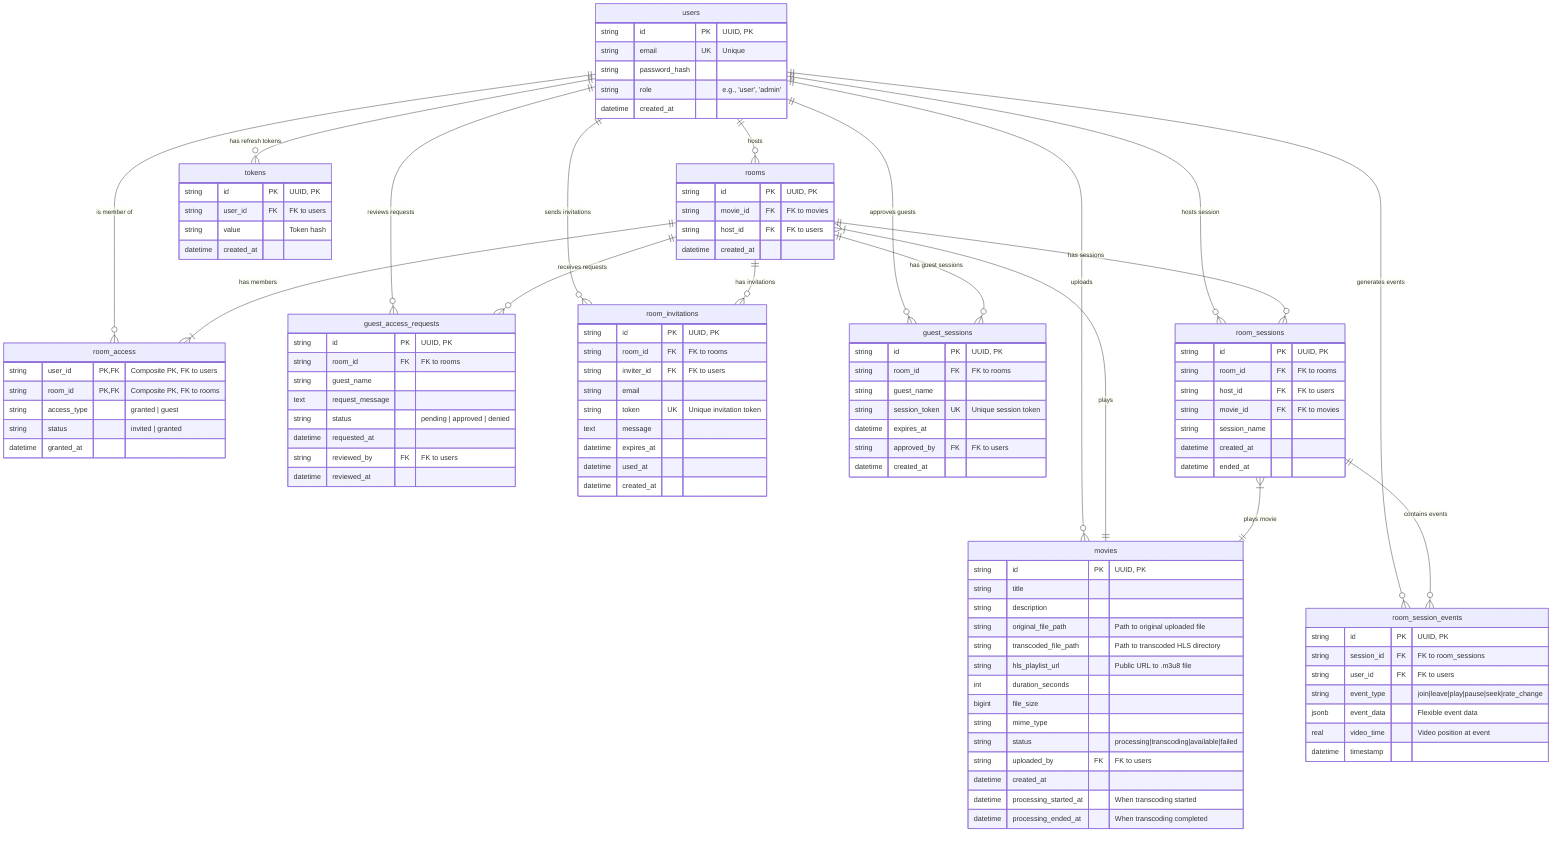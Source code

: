 erDiagram
    users {
        string id PK "UUID, PK"
        string email UK "Unique"
        string password_hash
        string role "e.g., 'user', 'admin'"
        datetime created_at
    }
    movies {
        string id PK "UUID, PK"
        string title
        string description
        string original_file_path "Path to original uploaded file"
        string transcoded_file_path "Path to transcoded HLS directory"
        string hls_playlist_url "Public URL to .m3u8 file"
        int duration_seconds
        bigint file_size
        string mime_type
        string status "processing|transcoding|available|failed"
        string uploaded_by FK "FK to users"
        datetime created_at
        datetime processing_started_at "When transcoding started"
        datetime processing_ended_at "When transcoding completed"
    }
    rooms {
        string id PK "UUID, PK"
        string movie_id FK "FK to movies"
        string host_id FK "FK to users"
        datetime created_at
    }
    room_access {
        string user_id PK, FK "Composite PK, FK to users"
        string room_id PK, FK "Composite PK, FK to rooms"
        string access_type "granted | guest"
        string status "invited | granted"
        datetime granted_at
    }
    guest_access_requests {
        string id PK "UUID, PK"
        string room_id FK "FK to rooms"
        string guest_name
        text request_message
        string status "pending | approved | denied"
        datetime requested_at
        string reviewed_by FK "FK to users"
        datetime reviewed_at
    }
    room_invitations {
        string id PK "UUID, PK"
        string room_id FK "FK to rooms"
        string inviter_id FK "FK to users"
        string email
        string token UK "Unique invitation token"
        text message
        datetime expires_at
        datetime used_at
        datetime created_at
    }
    guest_sessions {
        string id PK "UUID, PK"
        string room_id FK "FK to rooms"
        string guest_name
        string session_token UK "Unique session token"
        datetime expires_at
        string approved_by FK "FK to users"
        datetime created_at
    }
    room_sessions {
        string id PK "UUID, PK"
        string room_id FK "FK to rooms"
        string host_id FK "FK to users"
        string movie_id FK "FK to movies"
        string session_name
        datetime created_at
        datetime ended_at
    }
    room_session_events {
        string id PK "UUID, PK"
        string session_id FK "FK to room_sessions"
        string user_id FK "FK to users"
        string event_type "join|leave|play|pause|seek|rate_change"
        jsonb event_data "Flexible event data"
        real video_time "Video position at event"
        datetime timestamp
    }
    tokens {
        string id PK "UUID, PK"
        string user_id FK "FK to users"
        string value "Token hash"
        datetime created_at
    }

    %% Relationships
    users ||--o{ room_access : "is member of"
    users ||--o{ rooms : "hosts"
    users ||--o{ movies : "uploads"
    users ||--o{ room_sessions : "hosts session"
    users ||--o{ room_session_events : "generates events"
    users ||--o{ tokens : "has refresh tokens"
    users ||--o{ guest_access_requests : "reviews requests"
    users ||--o{ room_invitations : "sends invitations"
    users ||--o{ guest_sessions : "approves guests"
    
    rooms ||--|{ room_access : "has members"
    rooms }|--|| movies : "plays"
    rooms ||--o{ room_sessions : "has sessions"
    rooms ||--o{ guest_access_requests : "receives requests"
    rooms ||--o{ room_invitations : "has invitations"
    rooms ||--o{ guest_sessions : "has guest sessions"
    
    room_sessions ||--o{ room_session_events : "contains events"
    room_sessions }|--|| movies : "plays movie"
